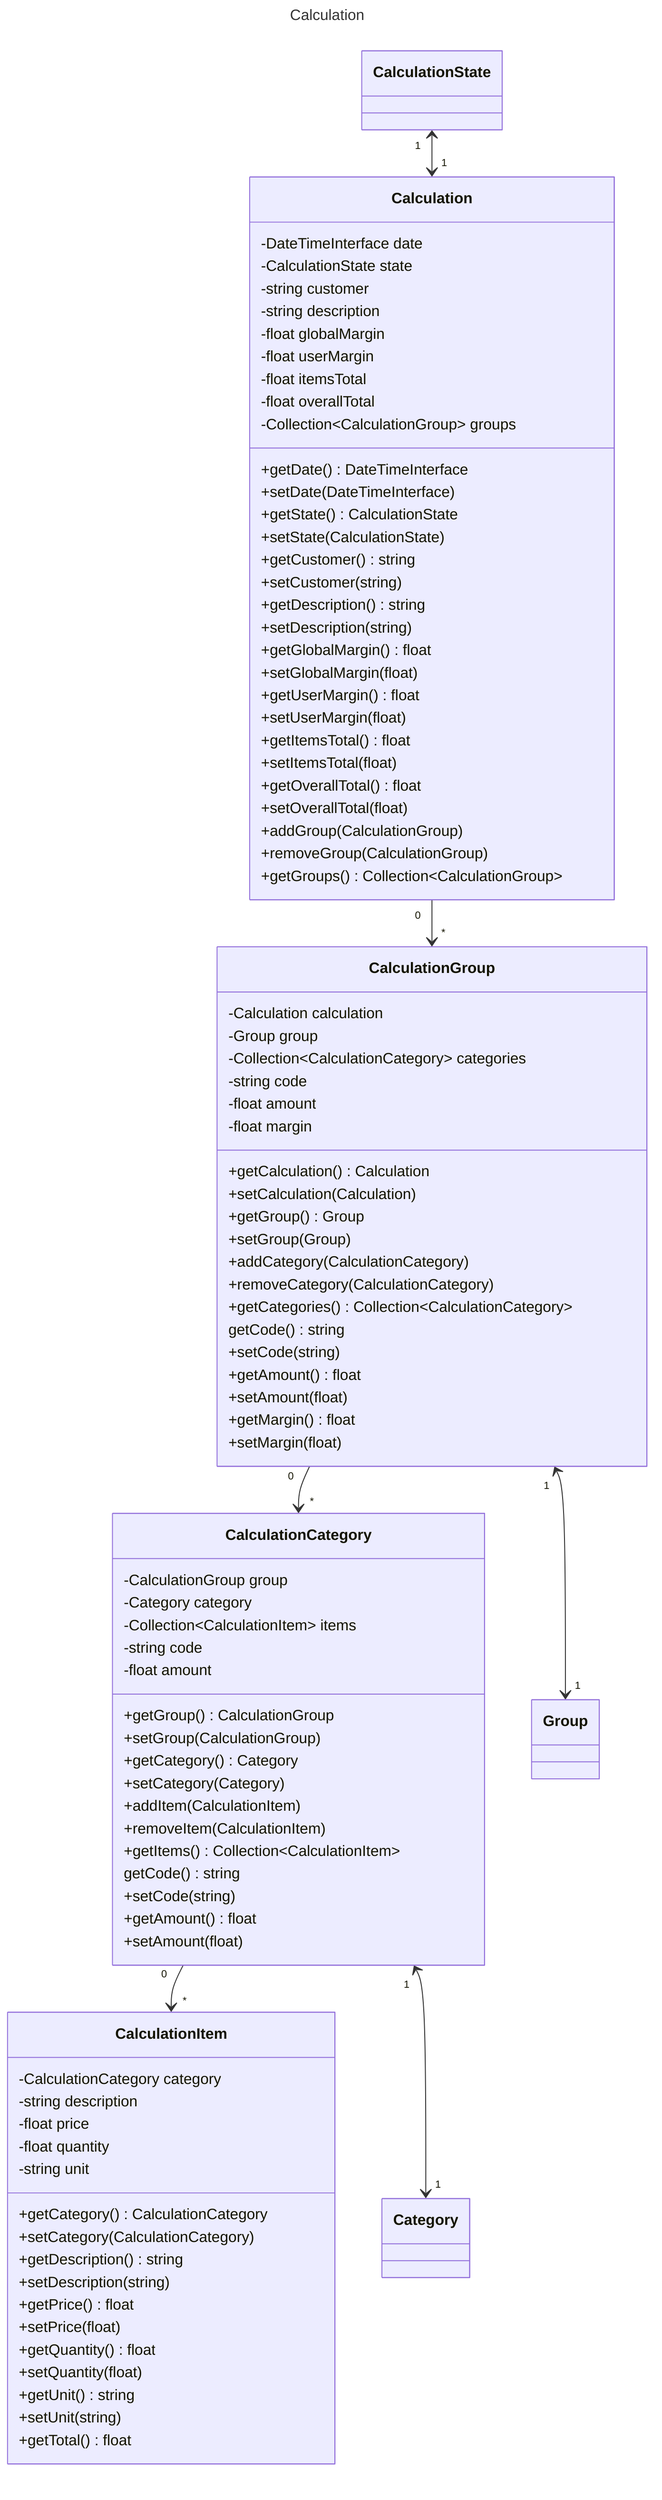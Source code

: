 ---
title: Calculation
---

classDiagram
    class Calculation {
        -DateTimeInterface date
        -CalculationState state
        -string customer
        -string description
        -float globalMargin
        -float userMargin
        -float itemsTotal
        -float overallTotal
        -Collection~CalculationGroup~ groups
        +getDate() DateTimeInterface
        +setDate(DateTimeInterface)
        +getState() CalculationState
        +setState(CalculationState)
        +getCustomer() string
        +setCustomer(string)
        +getDescription() string
        +setDescription(string)
        +getGlobalMargin() float
        +setGlobalMargin(float)
        +getUserMargin() float
        +setUserMargin(float)
        +getItemsTotal() float
        +setItemsTotal(float)
        +getOverallTotal() float
        +setOverallTotal(float)
        +addGroup(CalculationGroup)
        +removeGroup(CalculationGroup)
        +getGroups() Collection~CalculationGroup~
    }

    class CalculationGroup {
        -Calculation calculation
        -Group group
        -Collection~CalculationCategory~ categories
        -string code
        -float amount
        -float margin
        +getCalculation() Calculation
        +setCalculation(Calculation)
        +getGroup() Group
        +setGroup(Group)
        +addCategory(CalculationCategory)
        +removeCategory(CalculationCategory)
        +getCategories() Collection~CalculationCategory~
        getCode() string
        +setCode(string)
        +getAmount() float
        +setAmount(float)
        +getMargin() float
        +setMargin(float)
    }

    class CalculationCategory {
        -CalculationGroup group
        -Category category
        -Collection~CalculationItem~ items
        -string code
        -float amount
        +getGroup() CalculationGroup
        +setGroup(CalculationGroup)
        +getCategory() Category
        +setCategory(Category)
        +addItem(CalculationItem)
        +removeItem(CalculationItem)
        +getItems() Collection~CalculationItem~
        getCode() string
        +setCode(string)
        +getAmount() float
        +setAmount(float)
    }

    class CalculationItem {
        -CalculationCategory category
        -string description
        -float price
        -float quantity
        -string unit
        +getCategory() CalculationCategory
        +setCategory(CalculationCategory)
        +getDescription() string
        +setDescription(string)
        +getPrice() float
        +setPrice(float)
        +getQuantity() float
        +setQuantity(float)
        +getUnit() string
        +setUnit(string)
        +getTotal() float
    }

    class CalculationState {
    }

    class Group {
    }

    class Category {
    }

    Calculation "0" --> "*" CalculationGroup
    CalculationGroup "0" --> "*" CalculationCategory
    CalculationCategory "0" --> "*" CalculationItem
    CalculationState "1" <--> "1" Calculation
    CalculationGroup "1" <--> "1" Group
    CalculationCategory "1" <--> "1" Category